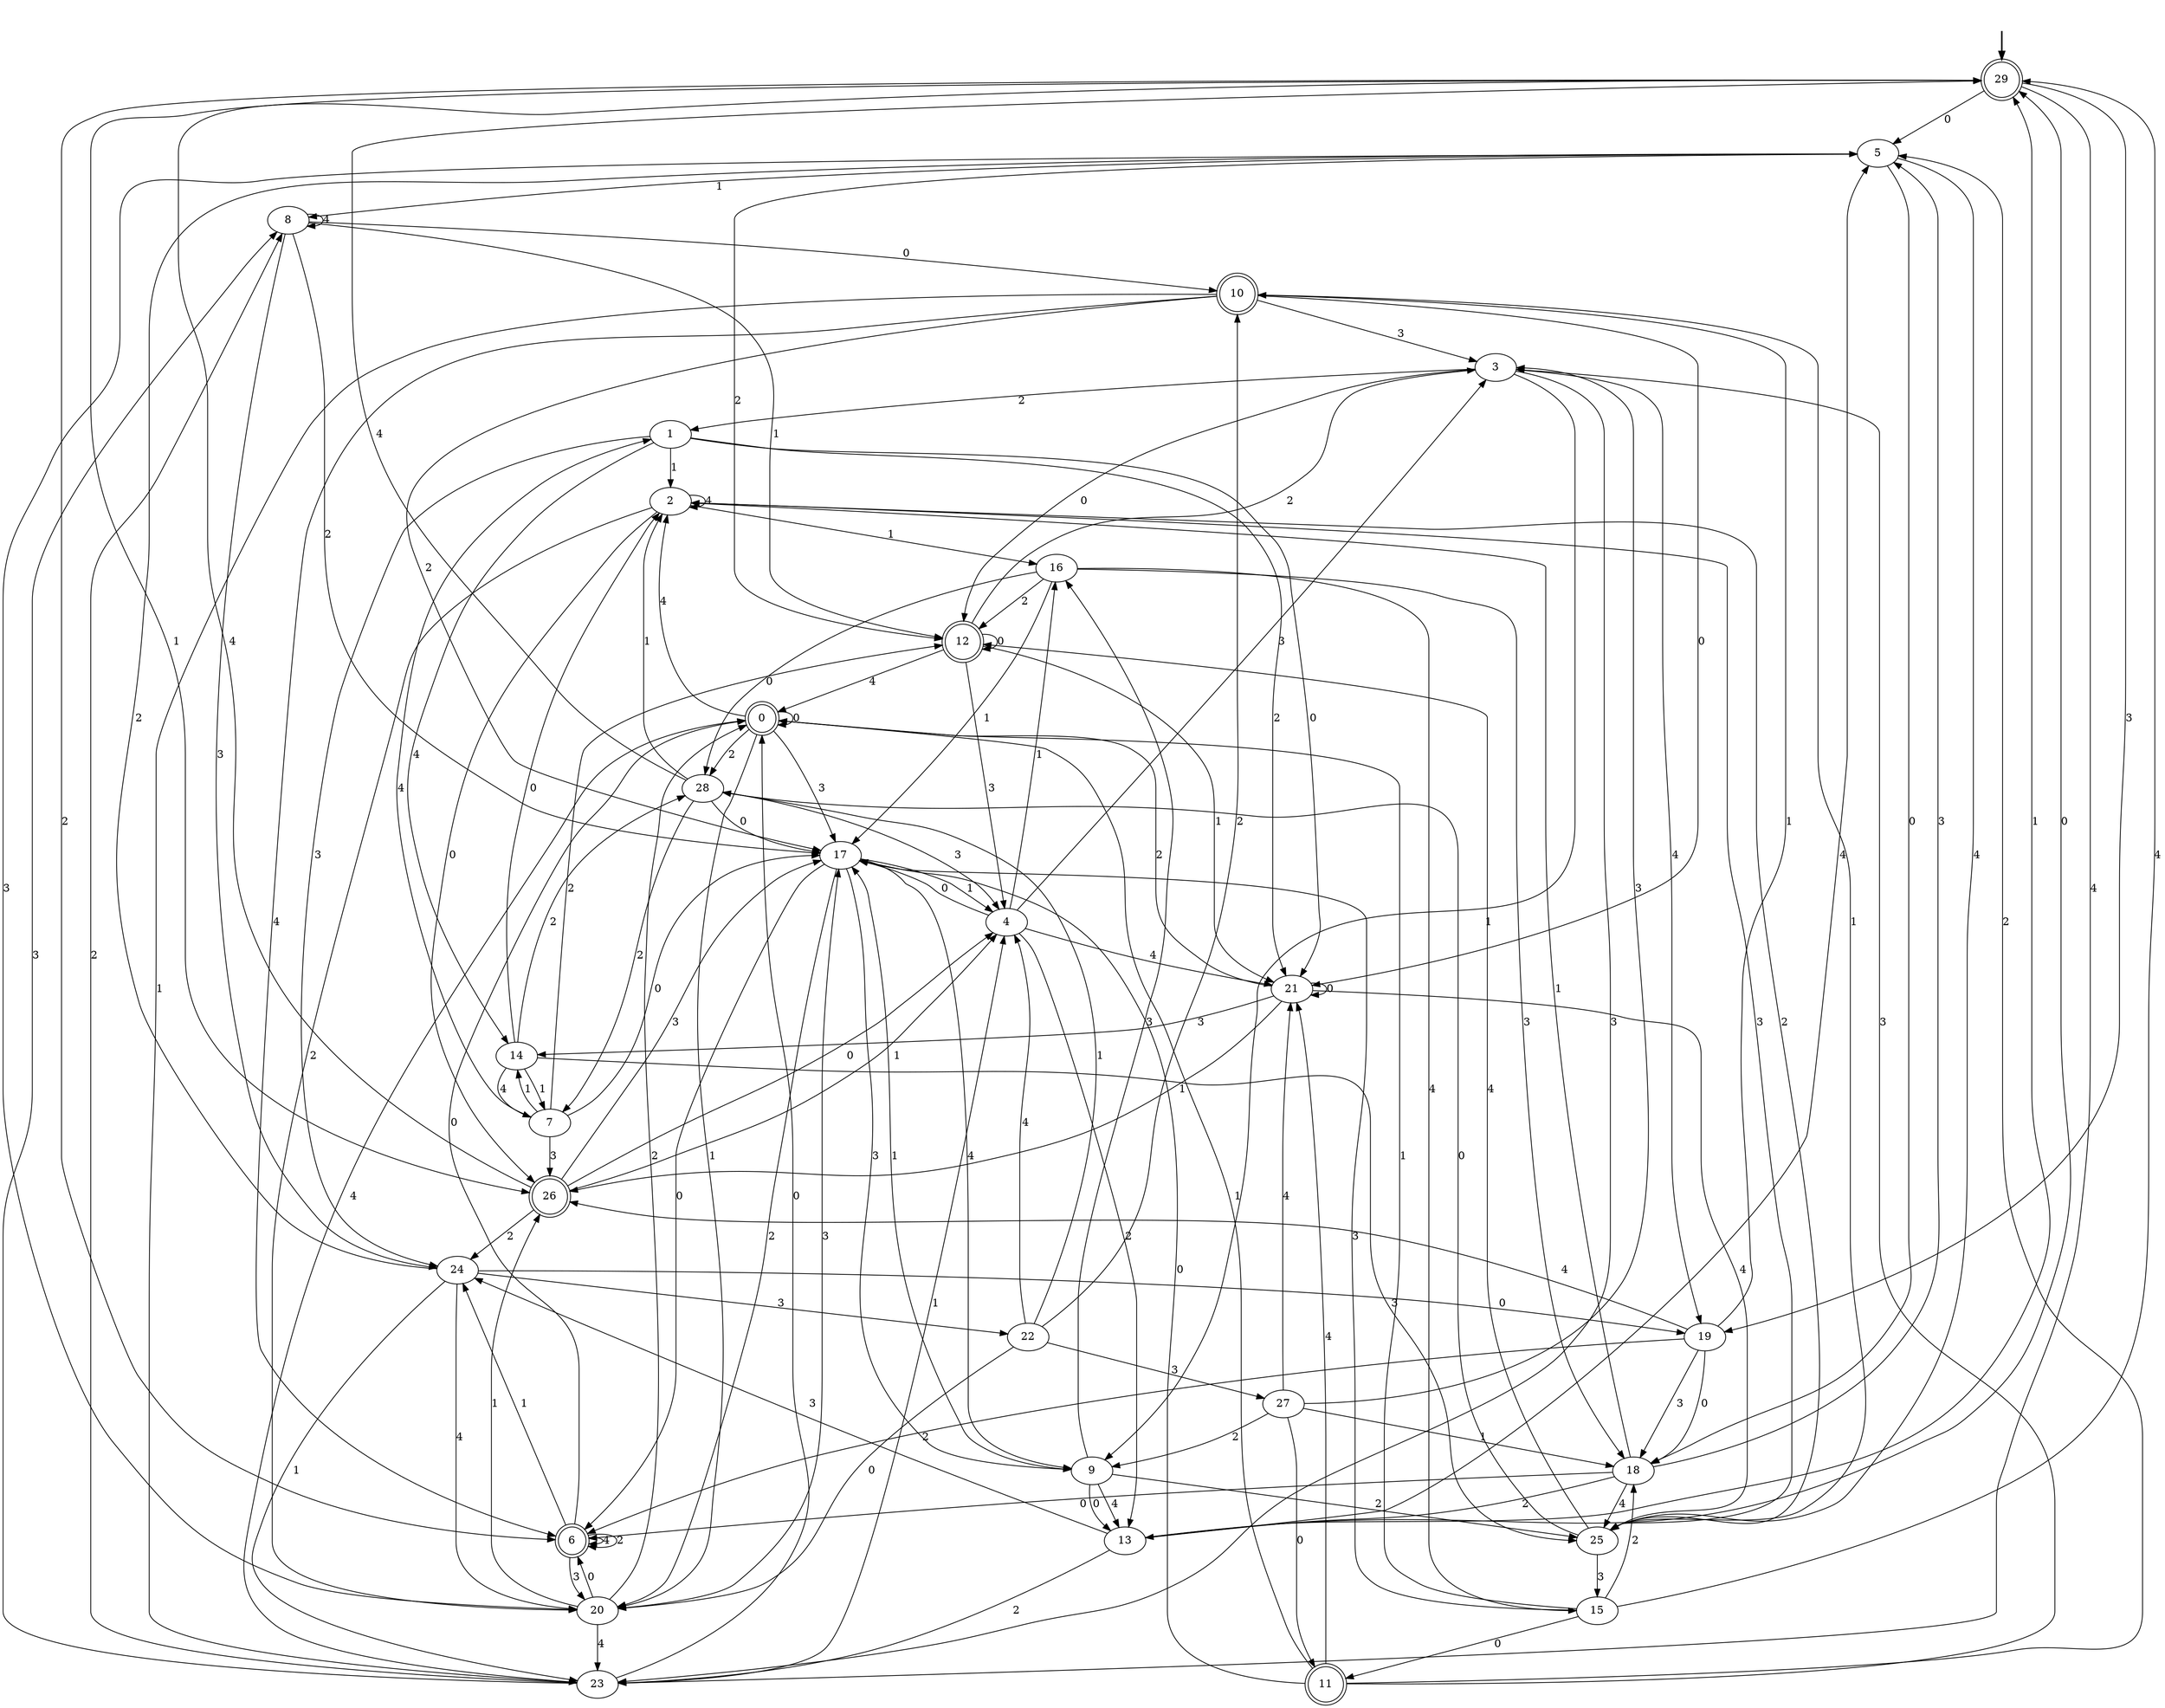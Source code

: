 digraph {
	fake [style=invisible]
	0 [shape=doublecircle]
	1
	2
	3
	4
	5
	6 [shape=doublecircle]
	7
	8
	9
	10 [shape=doublecircle]
	11 [shape=doublecircle]
	12 [shape=doublecircle]
	13
	14
	15
	16
	17
	18
	19
	20
	21
	22
	23
	24
	25
	26 [shape=doublecircle]
	27
	28
	29 [root=true shape=doublecircle]
	fake -> 29 [style=bold]
	3 -> 23 [label=3]
	10 -> 21 [label=0]
	1 -> 21 [label=2]
	28 -> 29 [label=4]
	1 -> 14 [label=4]
	27 -> 18 [label=1]
	4 -> 13 [label=2]
	21 -> 21 [label=0]
	6 -> 0 [label=0]
	6 -> 6 [label=4]
	26 -> 24 [label=2]
	2 -> 26 [label=0]
	19 -> 18 [label=0]
	10 -> 3 [label=3]
	5 -> 8 [label=1]
	26 -> 29 [label=4]
	0 -> 28 [label=2]
	3 -> 12 [label=0]
	6 -> 6 [label=2]
	14 -> 7 [label=4]
	9 -> 13 [label=0]
	29 -> 6 [label=2]
	0 -> 0 [label=0]
	8 -> 17 [label=2]
	19 -> 6 [label=2]
	22 -> 20 [label=0]
	16 -> 12 [label=2]
	5 -> 18 [label=0]
	19 -> 18 [label=3]
	6 -> 24 [label=1]
	12 -> 0 [label=4]
	2 -> 25 [label=3]
	21 -> 26 [label=1]
	3 -> 9 [label=1]
	7 -> 26 [label=3]
	14 -> 7 [label=1]
	6 -> 20 [label=3]
	10 -> 6 [label=4]
	15 -> 11 [label=0]
	23 -> 0 [label=0]
	2 -> 16 [label=1]
	7 -> 14 [label=1]
	29 -> 26 [label=1]
	2 -> 2 [label=4]
	23 -> 0 [label=4]
	23 -> 4 [label=1]
	15 -> 17 [label=3]
	25 -> 2 [label=2]
	2 -> 20 [label=2]
	17 -> 6 [label=0]
	16 -> 28 [label=0]
	0 -> 17 [label=3]
	8 -> 24 [label=3]
	8 -> 8 [label=4]
	8 -> 12 [label=1]
	7 -> 12 [label=2]
	19 -> 10 [label=1]
	22 -> 28 [label=1]
	28 -> 7 [label=2]
	25 -> 28 [label=0]
	1 -> 2 [label=1]
	8 -> 10 [label=0]
	24 -> 19 [label=0]
	26 -> 17 [label=3]
	26 -> 4 [label=0]
	10 -> 17 [label=2]
	23 -> 8 [label=2]
	18 -> 6 [label=0]
	7 -> 17 [label=0]
	12 -> 4 [label=3]
	24 -> 23 [label=1]
	15 -> 18 [label=2]
	1 -> 21 [label=0]
	15 -> 0 [label=1]
	25 -> 10 [label=1]
	27 -> 11 [label=0]
	28 -> 17 [label=0]
	11 -> 21 [label=4]
	18 -> 5 [label=3]
	12 -> 21 [label=1]
	24 -> 20 [label=4]
	29 -> 19 [label=3]
	17 -> 4 [label=1]
	17 -> 9 [label=4]
	11 -> 3 [label=3]
	5 -> 25 [label=4]
	13 -> 29 [label=1]
	18 -> 25 [label=4]
	11 -> 17 [label=0]
	22 -> 27 [label=3]
	17 -> 9 [label=3]
	16 -> 15 [label=4]
	4 -> 21 [label=4]
	20 -> 17 [label=3]
	9 -> 13 [label=4]
	17 -> 20 [label=2]
	21 -> 14 [label=3]
	27 -> 21 [label=4]
	29 -> 23 [label=4]
	4 -> 3 [label=3]
	13 -> 24 [label=3]
	12 -> 3 [label=2]
	22 -> 4 [label=4]
	24 -> 22 [label=3]
	27 -> 3 [label=3]
	9 -> 25 [label=2]
	19 -> 26 [label=4]
	20 -> 26 [label=1]
	22 -> 10 [label=2]
	26 -> 4 [label=1]
	16 -> 18 [label=3]
	13 -> 23 [label=2]
	14 -> 25 [label=3]
	0 -> 2 [label=4]
	20 -> 6 [label=0]
	21 -> 0 [label=2]
	9 -> 16 [label=3]
	1 -> 24 [label=3]
	20 -> 0 [label=2]
	14 -> 2 [label=0]
	3 -> 19 [label=4]
	25 -> 15 [label=3]
	5 -> 20 [label=3]
	24 -> 5 [label=2]
	3 -> 1 [label=2]
	16 -> 17 [label=1]
	20 -> 23 [label=4]
	28 -> 2 [label=1]
	18 -> 2 [label=1]
	28 -> 4 [label=3]
	11 -> 0 [label=1]
	11 -> 5 [label=2]
	0 -> 20 [label=1]
	29 -> 5 [label=0]
	18 -> 13 [label=2]
	4 -> 16 [label=1]
	5 -> 12 [label=2]
	12 -> 12 [label=0]
	13 -> 5 [label=4]
	4 -> 17 [label=0]
	23 -> 8 [label=3]
	9 -> 17 [label=1]
	21 -> 25 [label=4]
	14 -> 28 [label=2]
	27 -> 9 [label=2]
	7 -> 1 [label=4]
	10 -> 23 [label=1]
	25 -> 12 [label=4]
	13 -> 29 [label=0]
	15 -> 29 [label=4]
}
